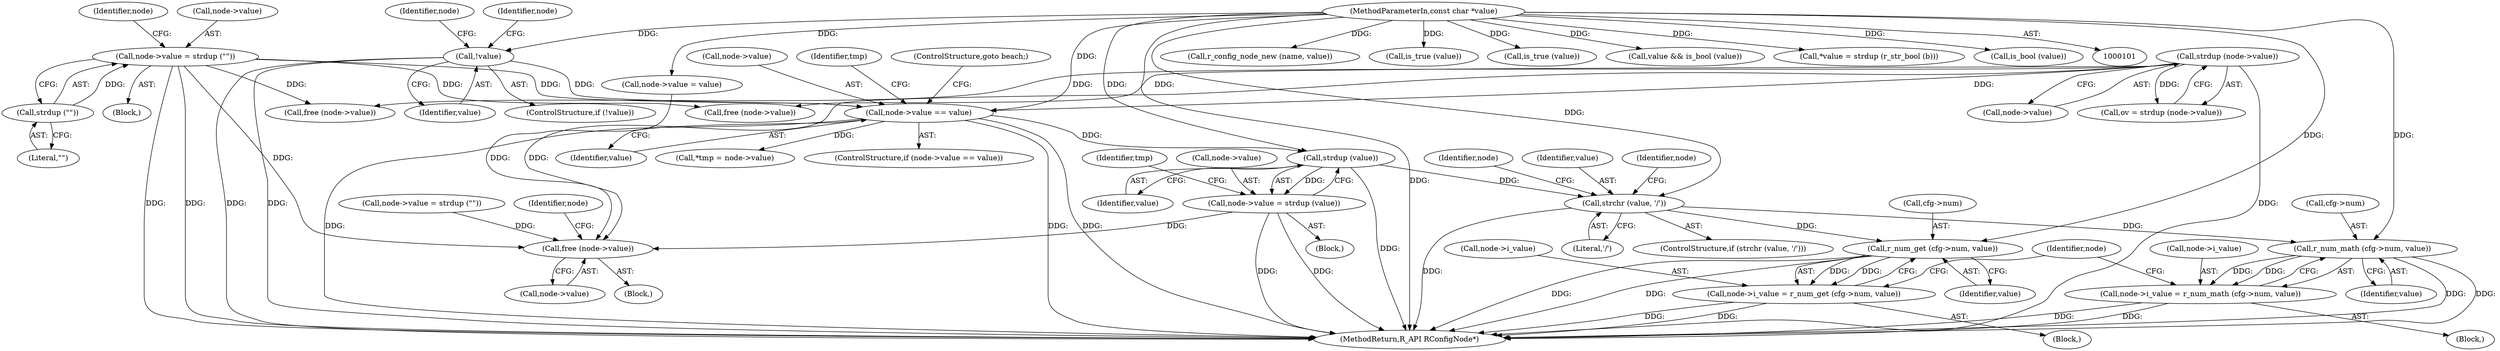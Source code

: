digraph "0_radare2_f85bc674b2a2256a364fe796351bc1971e106005@pointer" {
"1000258" [label="(Call,strdup (value))"];
"1000241" [label="(Call,node->value == value)"];
"1000171" [label="(Call,node->value = strdup (\"\"))"];
"1000175" [label="(Call,strdup (\"\"))"];
"1000156" [label="(Call,strdup (node->value))"];
"1000220" [label="(Call,!value)"];
"1000104" [label="(MethodParameterIn,const char *value)"];
"1000254" [label="(Call,node->value = strdup (value))"];
"1000404" [label="(Call,free (node->value))"];
"1000268" [label="(Call,strchr (value, '/'))"];
"1000276" [label="(Call,r_num_get (cfg->num, value))"];
"1000272" [label="(Call,node->i_value = r_num_get (cfg->num, value))"];
"1000287" [label="(Call,r_num_math (cfg->num, value))"];
"1000283" [label="(Call,node->i_value = r_num_math (cfg->num, value))"];
"1000221" [label="(Identifier,value)"];
"1000172" [label="(Call,node->value)"];
"1000317" [label="(Call,r_config_node_new (name, value))"];
"1000274" [label="(Identifier,node)"];
"1000187" [label="(Call,is_true (value))"];
"1000271" [label="(Block,)"];
"1000339" [label="(Call,is_true (value))"];
"1000212" [label="(Call,node->value = value)"];
"1000175" [label="(Call,strdup (\"\"))"];
"1000227" [label="(Call,node->value = strdup (\"\"))"];
"1000280" [label="(Identifier,value)"];
"1000255" [label="(Call,node->value)"];
"1000291" [label="(Identifier,value)"];
"1000324" [label="(Call,value && is_bool (value))"];
"1000422" [label="(MethodReturn,R_API RConfigNode*)"];
"1000277" [label="(Call,cfg->num)"];
"1000200" [label="(Call,*value = strdup (r_str_bool (b)))"];
"1000269" [label="(Identifier,value)"];
"1000410" [label="(Identifier,node)"];
"1000404" [label="(Call,free (node->value))"];
"1000219" [label="(ControlStructure,if (!value))"];
"1000156" [label="(Call,strdup (node->value))"];
"1000326" [label="(Call,is_bool (value))"];
"1000240" [label="(ControlStructure,if (node->value == value))"];
"1000285" [label="(Identifier,node)"];
"1000261" [label="(Identifier,tmp)"];
"1000171" [label="(Call,node->value = strdup (\"\"))"];
"1000104" [label="(MethodParameterIn,const char *value)"];
"1000241" [label="(Call,node->value == value)"];
"1000254" [label="(Call,node->value = strdup (value))"];
"1000283" [label="(Call,node->i_value = r_num_math (cfg->num, value))"];
"1000287" [label="(Call,r_num_math (cfg->num, value))"];
"1000259" [label="(Identifier,value)"];
"1000242" [label="(Call,node->value)"];
"1000282" [label="(Block,)"];
"1000208" [label="(Call,free (node->value))"];
"1000405" [label="(Call,node->value)"];
"1000239" [label="(Block,)"];
"1000223" [label="(Call,free (node->value))"];
"1000250" [label="(Identifier,tmp)"];
"1000284" [label="(Call,node->i_value)"];
"1000247" [label="(ControlStructure,goto beach;)"];
"1000301" [label="(Identifier,node)"];
"1000245" [label="(Identifier,value)"];
"1000393" [label="(Block,)"];
"1000288" [label="(Call,cfg->num)"];
"1000268" [label="(Call,strchr (value, '/'))"];
"1000166" [label="(Block,)"];
"1000276" [label="(Call,r_num_get (cfg->num, value))"];
"1000272" [label="(Call,node->i_value = r_num_get (cfg->num, value))"];
"1000157" [label="(Call,node->value)"];
"1000176" [label="(Literal,\"\")"];
"1000258" [label="(Call,strdup (value))"];
"1000180" [label="(Identifier,node)"];
"1000267" [label="(ControlStructure,if (strchr (value, '/')))"];
"1000273" [label="(Call,node->i_value)"];
"1000220" [label="(Call,!value)"];
"1000270" [label="(Literal,'/')"];
"1000249" [label="(Call,*tmp = node->value)"];
"1000154" [label="(Call,ov = strdup (node->value))"];
"1000225" [label="(Identifier,node)"];
"1000243" [label="(Identifier,node)"];
"1000258" -> "1000254"  [label="AST: "];
"1000258" -> "1000259"  [label="CFG: "];
"1000259" -> "1000258"  [label="AST: "];
"1000254" -> "1000258"  [label="CFG: "];
"1000258" -> "1000422"  [label="DDG: "];
"1000258" -> "1000254"  [label="DDG: "];
"1000241" -> "1000258"  [label="DDG: "];
"1000104" -> "1000258"  [label="DDG: "];
"1000258" -> "1000268"  [label="DDG: "];
"1000241" -> "1000240"  [label="AST: "];
"1000241" -> "1000245"  [label="CFG: "];
"1000242" -> "1000241"  [label="AST: "];
"1000245" -> "1000241"  [label="AST: "];
"1000247" -> "1000241"  [label="CFG: "];
"1000250" -> "1000241"  [label="CFG: "];
"1000241" -> "1000422"  [label="DDG: "];
"1000241" -> "1000422"  [label="DDG: "];
"1000241" -> "1000422"  [label="DDG: "];
"1000171" -> "1000241"  [label="DDG: "];
"1000156" -> "1000241"  [label="DDG: "];
"1000220" -> "1000241"  [label="DDG: "];
"1000104" -> "1000241"  [label="DDG: "];
"1000241" -> "1000249"  [label="DDG: "];
"1000171" -> "1000166"  [label="AST: "];
"1000171" -> "1000175"  [label="CFG: "];
"1000172" -> "1000171"  [label="AST: "];
"1000175" -> "1000171"  [label="AST: "];
"1000180" -> "1000171"  [label="CFG: "];
"1000171" -> "1000422"  [label="DDG: "];
"1000171" -> "1000422"  [label="DDG: "];
"1000175" -> "1000171"  [label="DDG: "];
"1000171" -> "1000208"  [label="DDG: "];
"1000171" -> "1000223"  [label="DDG: "];
"1000171" -> "1000404"  [label="DDG: "];
"1000175" -> "1000176"  [label="CFG: "];
"1000176" -> "1000175"  [label="AST: "];
"1000156" -> "1000154"  [label="AST: "];
"1000156" -> "1000157"  [label="CFG: "];
"1000157" -> "1000156"  [label="AST: "];
"1000154" -> "1000156"  [label="CFG: "];
"1000156" -> "1000422"  [label="DDG: "];
"1000156" -> "1000154"  [label="DDG: "];
"1000156" -> "1000208"  [label="DDG: "];
"1000156" -> "1000223"  [label="DDG: "];
"1000156" -> "1000404"  [label="DDG: "];
"1000220" -> "1000219"  [label="AST: "];
"1000220" -> "1000221"  [label="CFG: "];
"1000221" -> "1000220"  [label="AST: "];
"1000225" -> "1000220"  [label="CFG: "];
"1000243" -> "1000220"  [label="CFG: "];
"1000220" -> "1000422"  [label="DDG: "];
"1000220" -> "1000422"  [label="DDG: "];
"1000104" -> "1000220"  [label="DDG: "];
"1000104" -> "1000101"  [label="AST: "];
"1000104" -> "1000422"  [label="DDG: "];
"1000104" -> "1000187"  [label="DDG: "];
"1000104" -> "1000200"  [label="DDG: "];
"1000104" -> "1000212"  [label="DDG: "];
"1000104" -> "1000268"  [label="DDG: "];
"1000104" -> "1000276"  [label="DDG: "];
"1000104" -> "1000287"  [label="DDG: "];
"1000104" -> "1000317"  [label="DDG: "];
"1000104" -> "1000324"  [label="DDG: "];
"1000104" -> "1000326"  [label="DDG: "];
"1000104" -> "1000339"  [label="DDG: "];
"1000254" -> "1000239"  [label="AST: "];
"1000255" -> "1000254"  [label="AST: "];
"1000261" -> "1000254"  [label="CFG: "];
"1000254" -> "1000422"  [label="DDG: "];
"1000254" -> "1000422"  [label="DDG: "];
"1000254" -> "1000404"  [label="DDG: "];
"1000404" -> "1000393"  [label="AST: "];
"1000404" -> "1000405"  [label="CFG: "];
"1000405" -> "1000404"  [label="AST: "];
"1000410" -> "1000404"  [label="CFG: "];
"1000227" -> "1000404"  [label="DDG: "];
"1000212" -> "1000404"  [label="DDG: "];
"1000268" -> "1000267"  [label="AST: "];
"1000268" -> "1000270"  [label="CFG: "];
"1000269" -> "1000268"  [label="AST: "];
"1000270" -> "1000268"  [label="AST: "];
"1000274" -> "1000268"  [label="CFG: "];
"1000285" -> "1000268"  [label="CFG: "];
"1000268" -> "1000422"  [label="DDG: "];
"1000268" -> "1000276"  [label="DDG: "];
"1000268" -> "1000287"  [label="DDG: "];
"1000276" -> "1000272"  [label="AST: "];
"1000276" -> "1000280"  [label="CFG: "];
"1000277" -> "1000276"  [label="AST: "];
"1000280" -> "1000276"  [label="AST: "];
"1000272" -> "1000276"  [label="CFG: "];
"1000276" -> "1000422"  [label="DDG: "];
"1000276" -> "1000422"  [label="DDG: "];
"1000276" -> "1000272"  [label="DDG: "];
"1000276" -> "1000272"  [label="DDG: "];
"1000272" -> "1000271"  [label="AST: "];
"1000273" -> "1000272"  [label="AST: "];
"1000301" -> "1000272"  [label="CFG: "];
"1000272" -> "1000422"  [label="DDG: "];
"1000272" -> "1000422"  [label="DDG: "];
"1000287" -> "1000283"  [label="AST: "];
"1000287" -> "1000291"  [label="CFG: "];
"1000288" -> "1000287"  [label="AST: "];
"1000291" -> "1000287"  [label="AST: "];
"1000283" -> "1000287"  [label="CFG: "];
"1000287" -> "1000422"  [label="DDG: "];
"1000287" -> "1000422"  [label="DDG: "];
"1000287" -> "1000283"  [label="DDG: "];
"1000287" -> "1000283"  [label="DDG: "];
"1000283" -> "1000282"  [label="AST: "];
"1000284" -> "1000283"  [label="AST: "];
"1000301" -> "1000283"  [label="CFG: "];
"1000283" -> "1000422"  [label="DDG: "];
"1000283" -> "1000422"  [label="DDG: "];
}
